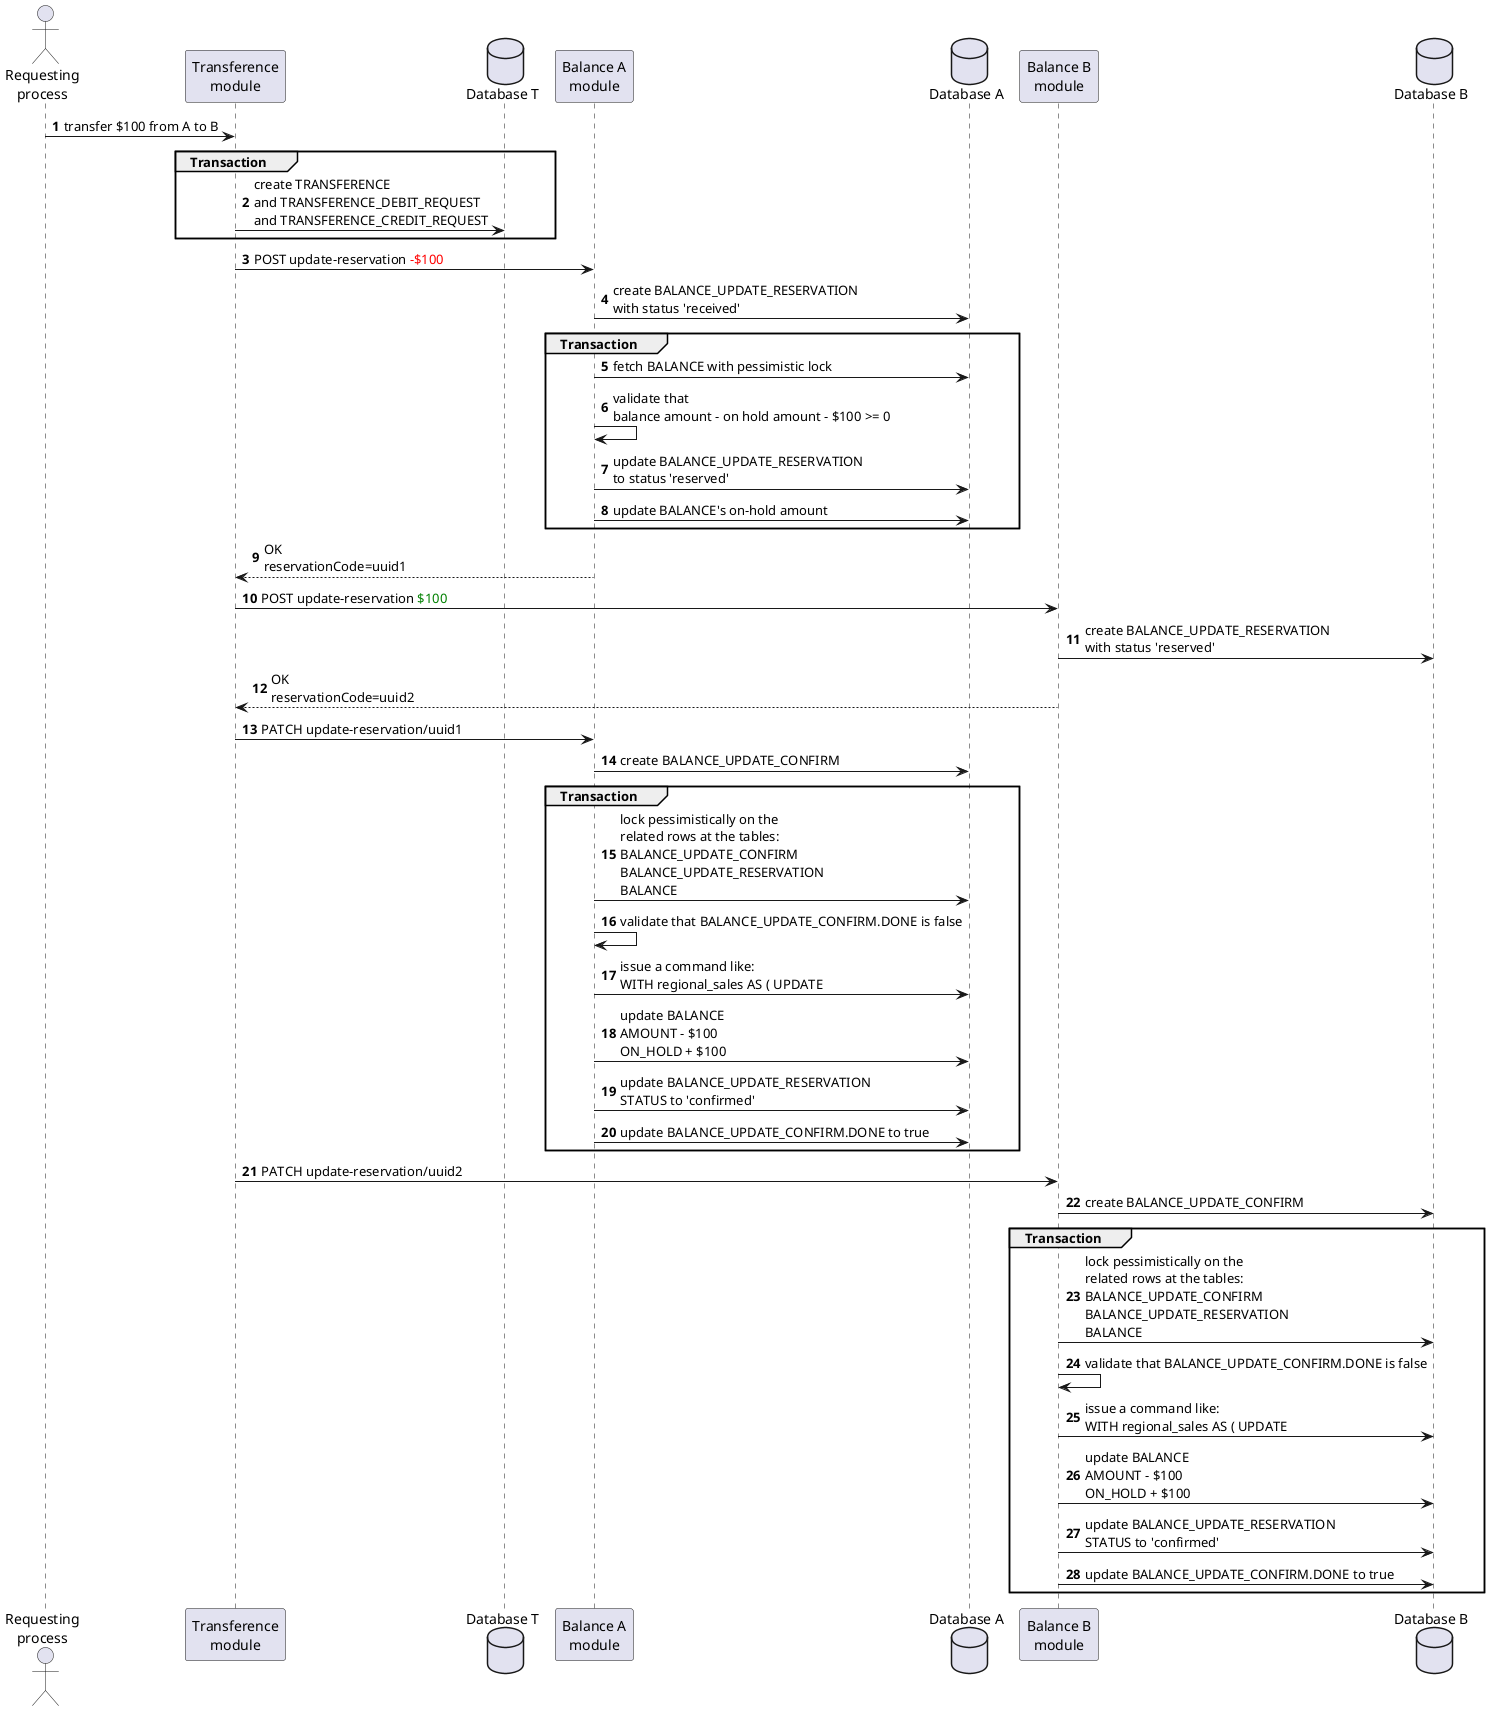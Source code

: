 @startuml
'https://plantuml.com/sequence-diagram

autonumber


actor       "Requesting\nprocess"       as RP
participant "Transference\nmodule" as TransfMod
database    "Database T"    as DBT
participant "Balance A\nmodule" as BalAMod
database    "Database A"    as DBA
participant "Balance B\nmodule" as BalBMod
database    "Database B"    as DBB

'boundary    Boundary    as Foo2
'control     Control     as Foo3
'entity      Entity      as Foo4
'collections Collections as Foo6
'queue       Queue       as Foo7

RP -> TransfMod : transfer $100 from A to B
group Transaction
    TransfMod -> DBT : create TRANSFERENCE\nand TRANSFERENCE_DEBIT_REQUEST\nand TRANSFERENCE_CREDIT_REQUEST
end

TransfMod -> BalAMod : POST update-reservation <font color=red>-$100</font>
BalAMod -> DBA : create BALANCE_UPDATE_RESERVATION\nwith status 'received'
group Transaction
    BalAMod -> DBA : fetch BALANCE with pessimistic lock
    BalAMod -> BalAMod : validate that \nbalance amount - on hold amount - $100 >= 0
    BalAMod -> DBA : update BALANCE_UPDATE_RESERVATION\nto status 'reserved'
    BalAMod -> DBA : update BALANCE's on-hold amount
end
BalAMod --> TransfMod : OK\nreservationCode=uuid1

TransfMod -> BalBMod : POST update-reservation <font color=green>$100</font>
BalBMod -> DBB : create BALANCE_UPDATE_RESERVATION\nwith status 'reserved'
BalBMod --> TransfMod : OK\nreservationCode=uuid2

TransfMod -> BalAMod : PATCH update-reservation/uuid1
BalAMod -> DBA : create BALANCE_UPDATE_CONFIRM
group Transaction
    BalAMod -> DBA : lock pessimistically on the\nrelated rows at the tables:\nBALANCE_UPDATE_CONFIRM\nBALANCE_UPDATE_RESERVATION\nBALANCE
    BalAMod -> BalAMod : validate that BALANCE_UPDATE_CONFIRM.DONE is false
    BalAMod -> DBA : issue a command like:\nWITH regional_sales AS ( UPDATE
    BalAMod -> DBA : update BALANCE\nAMOUNT - $100\nON_HOLD + $100
    BalAMod -> DBA : update BALANCE_UPDATE_RESERVATION\nSTATUS to 'confirmed'
    BalAMod -> DBA : update BALANCE_UPDATE_CONFIRM.DONE to true
end

TransfMod -> BalBMod : PATCH update-reservation/uuid2
BalBMod -> DBB : create BALANCE_UPDATE_CONFIRM
group Transaction
    BalBMod -> DBB : lock pessimistically on the\nrelated rows at the tables:\nBALANCE_UPDATE_CONFIRM\nBALANCE_UPDATE_RESERVATION\nBALANCE
    BalBMod -> BalBMod : validate that BALANCE_UPDATE_CONFIRM.DONE is false
    BalBMod -> DBB : issue a command like:\nWITH regional_sales AS ( UPDATE
    BalBMod -> DBB : update BALANCE\nAMOUNT - $100\nON_HOLD + $100
    BalBMod -> DBB : update BALANCE_UPDATE_RESERVATION\nSTATUS to 'confirmed'
    BalBMod -> DBB : update BALANCE_UPDATE_CONFIRM.DONE to true
end

'TransfMod -> Foo2 : To boundary
'TransfMod -> Foo3 : To control
'TransfMod -> Foo4 : To entity
'TransfMod -> DBA : To database
'TransfMod -> Foo6 : To collections
'TransfMod -> Foo7 : To queue

@enduml

